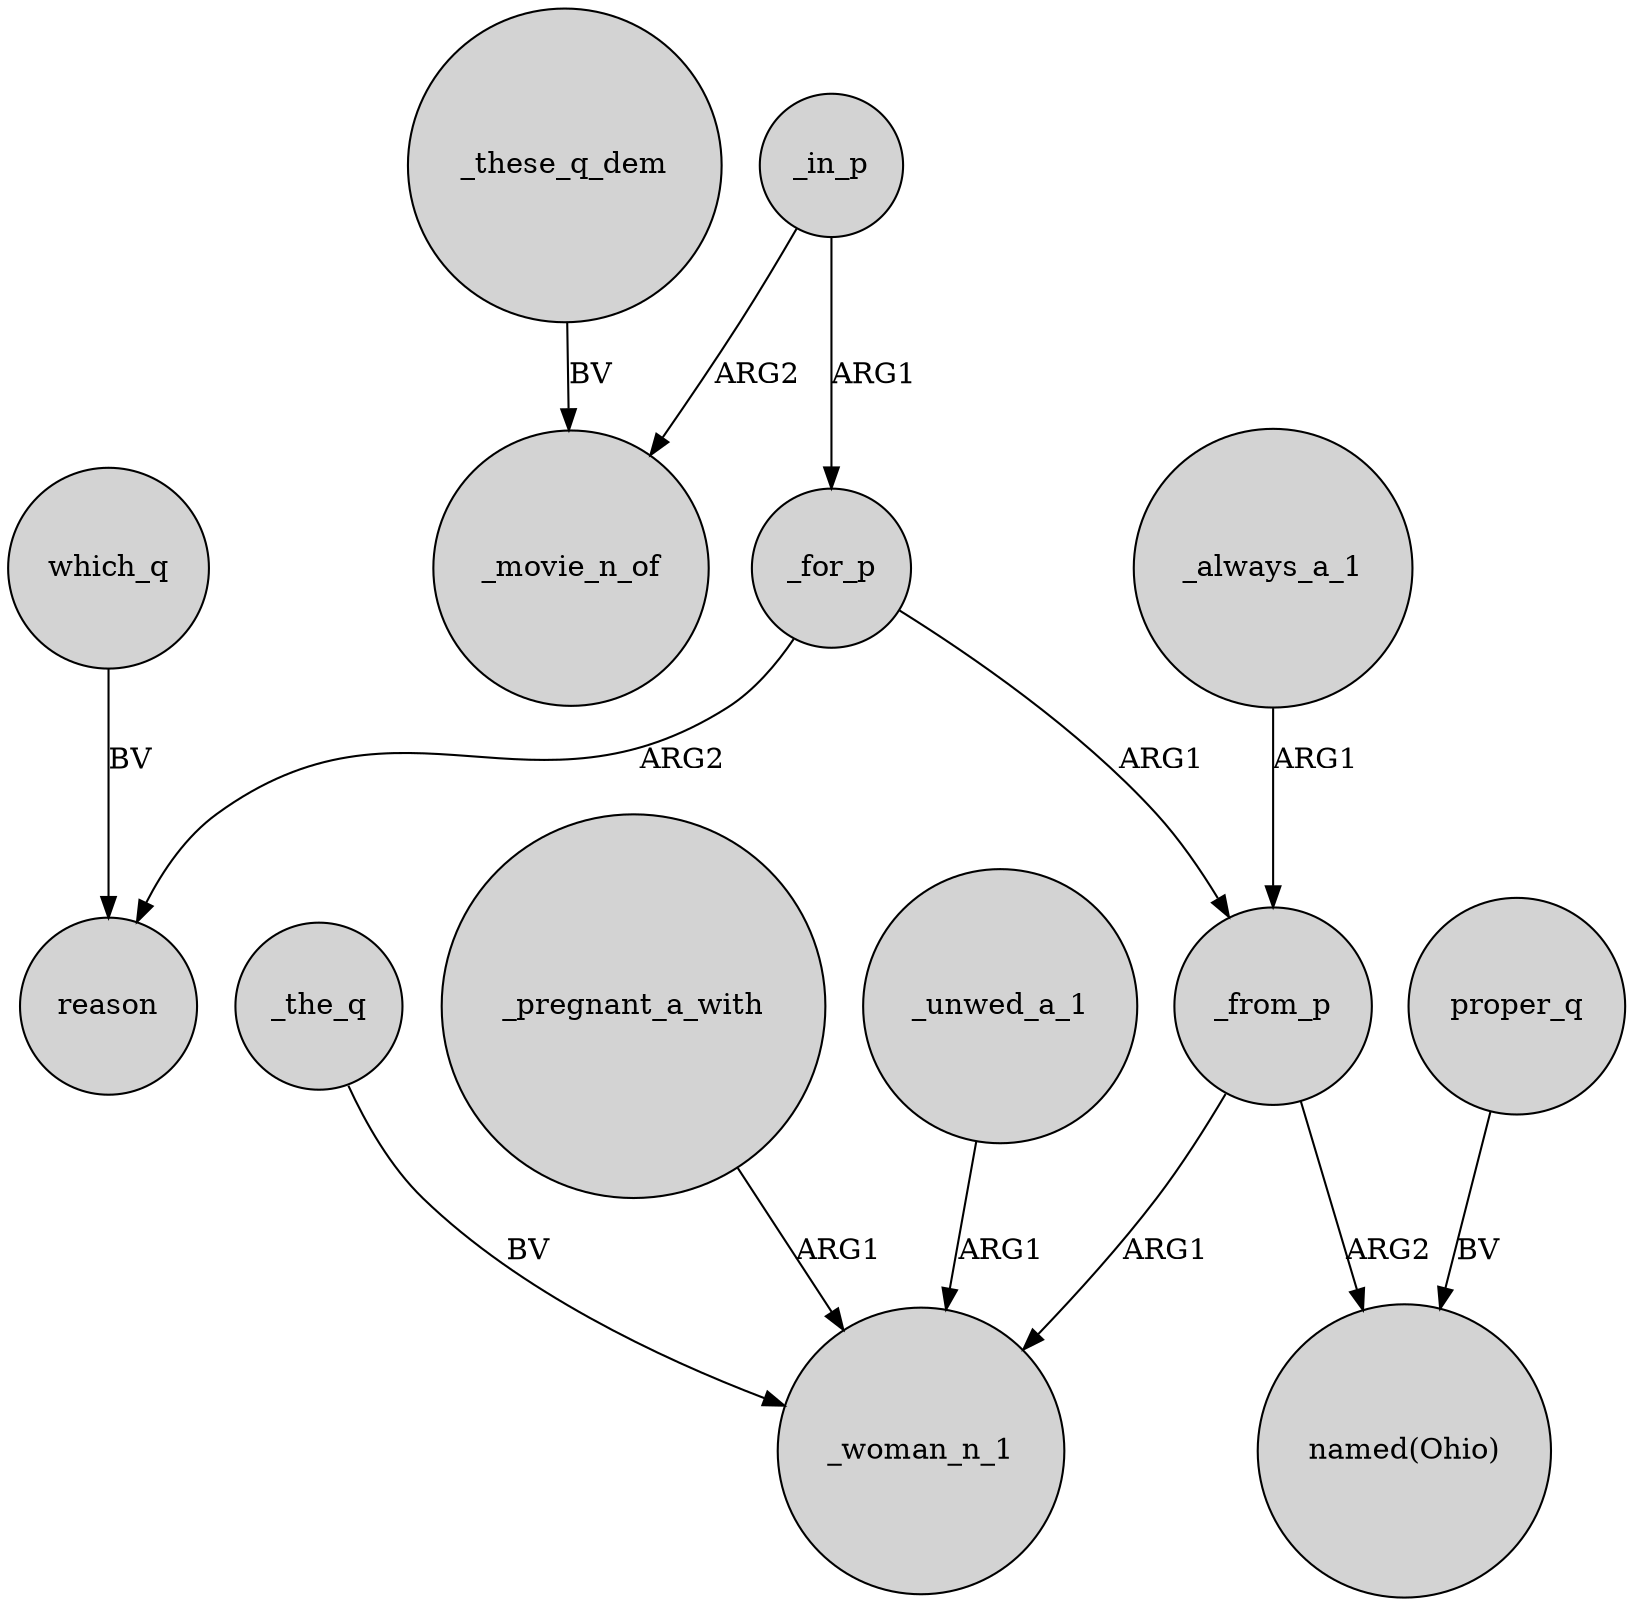 digraph {
	node [shape=circle style=filled]
	_in_p -> _movie_n_of [label=ARG2]
	_for_p -> reason [label=ARG2]
	_in_p -> _for_p [label=ARG1]
	_from_p -> _woman_n_1 [label=ARG1]
	proper_q -> "named(Ohio)" [label=BV]
	_the_q -> _woman_n_1 [label=BV]
	_pregnant_a_with -> _woman_n_1 [label=ARG1]
	_always_a_1 -> _from_p [label=ARG1]
	_these_q_dem -> _movie_n_of [label=BV]
	_unwed_a_1 -> _woman_n_1 [label=ARG1]
	_for_p -> _from_p [label=ARG1]
	which_q -> reason [label=BV]
	_from_p -> "named(Ohio)" [label=ARG2]
}
